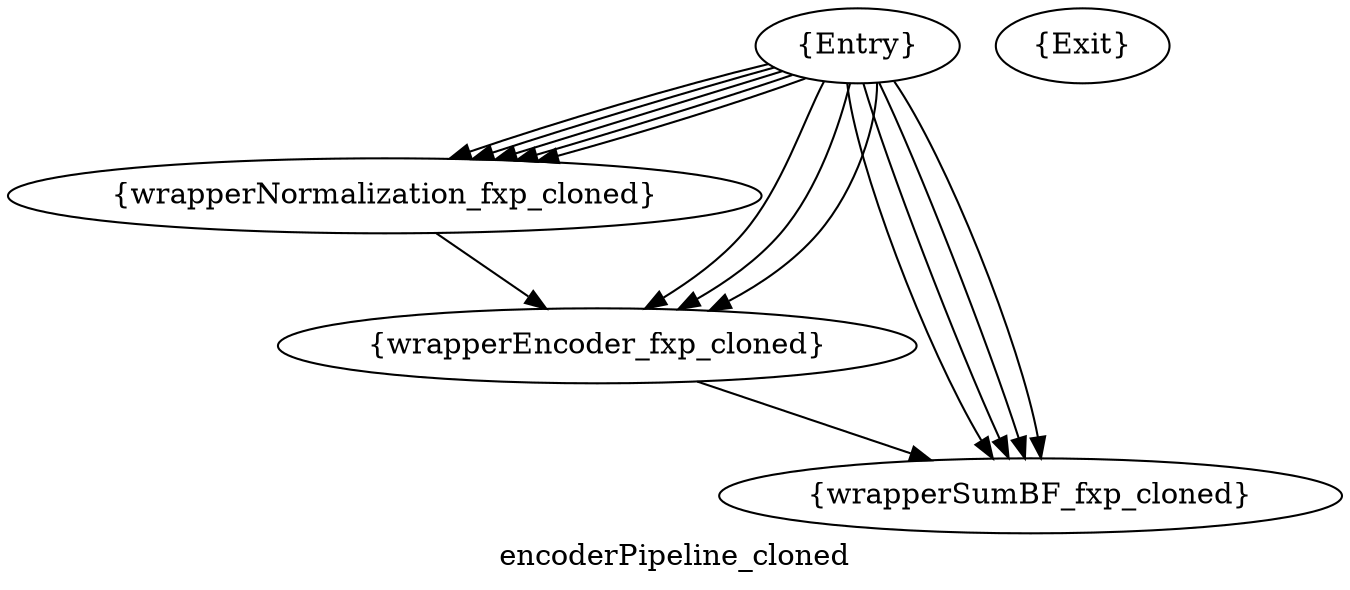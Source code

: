 digraph "encoderPipeline_cloned" {
	label="encoderPipeline_cloned";
	compound=true;
	Node0x6e1fe00 [shape=record,shape=oval,label="{Entry}"];
	Node0x6e1fe00 -> Node0x6ec2c80[lhead=cluster0x6ec2c80];
	Node0x6e1fe00 -> Node0x6ec2c80[lhead=cluster0x6ec2c80];
	Node0x6e1fe00 -> Node0x6ec2c80[lhead=cluster0x6ec2c80];
	Node0x6e1fe00 -> Node0x6ec2c80[lhead=cluster0x6ec2c80];
	Node0x6e1fe00 -> Node0x6ec2c80[lhead=cluster0x6ec2c80];
	Node0x6e1fe00 -> Node0x6e5bc30[lhead=cluster0x6e5bc30];
	Node0x6e1fe00 -> Node0x6e5bc30[lhead=cluster0x6e5bc30];
	Node0x6e1fe00 -> Node0x6e5bc30[lhead=cluster0x6e5bc30];
	Node0x6e1fe00 -> Node0x6e88d30[lhead=cluster0x6e88d30];
	Node0x6e1fe00 -> Node0x6e88d30[lhead=cluster0x6e88d30];
	Node0x6e1fe00 -> Node0x6e88d30[lhead=cluster0x6e88d30];
	Node0x6e1fe00 -> Node0x6e88d30[lhead=cluster0x6e88d30];
	Node0x6e5c0f0 [shape=record,shape=oval,label="{Exit}"];
	Node0x6ec2c80 [shape=record,shape=oval,label="{wrapperNormalization_fxp_cloned}"];
	Node0x6ec2c80 -> Node0x6e5bc30[ltail=cluster0x6ec2c80, lhead=cluster0x6e5bc30];
	Node0x6e5bc30 [shape=record,shape=oval,label="{wrapperEncoder_fxp_cloned}"];
	Node0x6e5bc30 -> Node0x6e88d30[ltail=cluster0x6e5bc30, lhead=cluster0x6e88d30];
	Node0x6e88d30 [shape=record,shape=oval,label="{wrapperSumBF_fxp_cloned}"];
}
